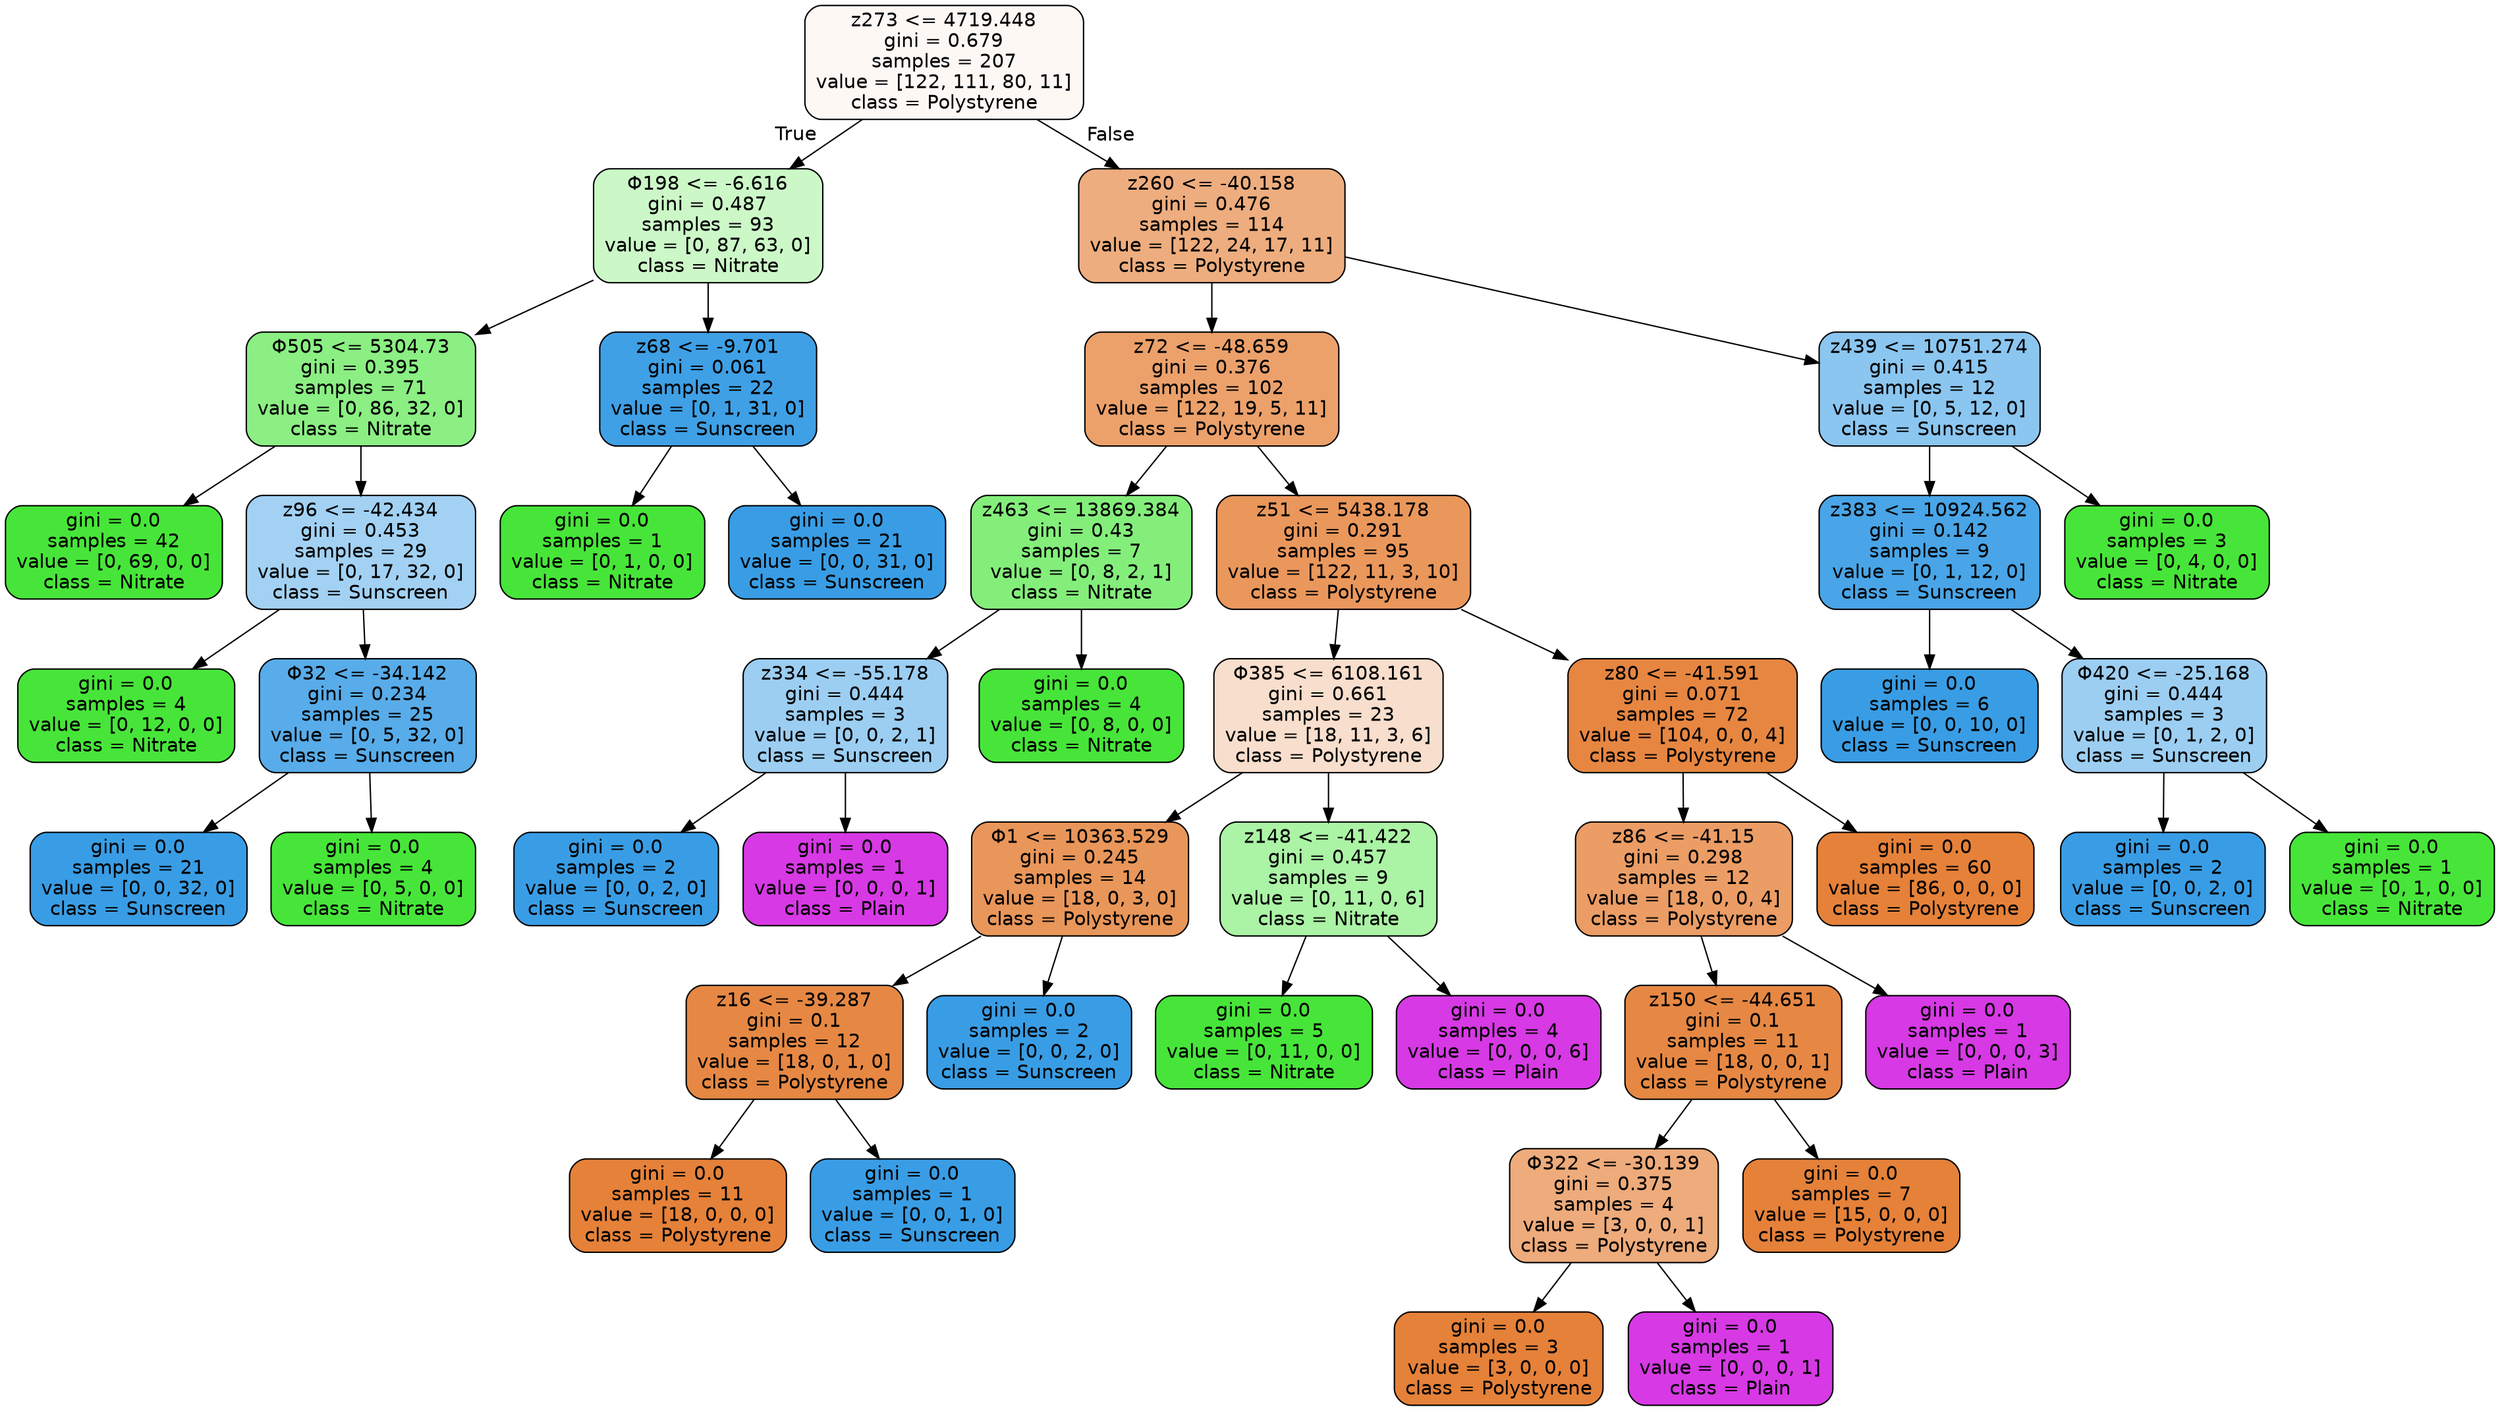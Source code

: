 digraph Tree {
node [shape=box, style="filled, rounded", color="black", fontname="helvetica"] ;
edge [fontname="helvetica"] ;
0 [label="z273 <= 4719.448\ngini = 0.679\nsamples = 207\nvalue = [122, 111, 80, 11]\nclass = Polystyrene", fillcolor="#fef8f5"] ;
1 [label="Φ198 <= -6.616\ngini = 0.487\nsamples = 93\nvalue = [0, 87, 63, 0]\nclass = Nitrate", fillcolor="#ccf8c8"] ;
0 -> 1 [labeldistance=2.5, labelangle=45, headlabel="True"] ;
2 [label="Φ505 <= 5304.73\ngini = 0.395\nsamples = 71\nvalue = [0, 86, 32, 0]\nclass = Nitrate", fillcolor="#8bef83"] ;
1 -> 2 ;
3 [label="gini = 0.0\nsamples = 42\nvalue = [0, 69, 0, 0]\nclass = Nitrate", fillcolor="#47e539"] ;
2 -> 3 ;
4 [label="z96 <= -42.434\ngini = 0.453\nsamples = 29\nvalue = [0, 17, 32, 0]\nclass = Sunscreen", fillcolor="#a2d1f3"] ;
2 -> 4 ;
5 [label="gini = 0.0\nsamples = 4\nvalue = [0, 12, 0, 0]\nclass = Nitrate", fillcolor="#47e539"] ;
4 -> 5 ;
6 [label="Φ32 <= -34.142\ngini = 0.234\nsamples = 25\nvalue = [0, 5, 32, 0]\nclass = Sunscreen", fillcolor="#58ace9"] ;
4 -> 6 ;
7 [label="gini = 0.0\nsamples = 21\nvalue = [0, 0, 32, 0]\nclass = Sunscreen", fillcolor="#399de5"] ;
6 -> 7 ;
8 [label="gini = 0.0\nsamples = 4\nvalue = [0, 5, 0, 0]\nclass = Nitrate", fillcolor="#47e539"] ;
6 -> 8 ;
9 [label="z68 <= -9.701\ngini = 0.061\nsamples = 22\nvalue = [0, 1, 31, 0]\nclass = Sunscreen", fillcolor="#3fa0e6"] ;
1 -> 9 ;
10 [label="gini = 0.0\nsamples = 1\nvalue = [0, 1, 0, 0]\nclass = Nitrate", fillcolor="#47e539"] ;
9 -> 10 ;
11 [label="gini = 0.0\nsamples = 21\nvalue = [0, 0, 31, 0]\nclass = Sunscreen", fillcolor="#399de5"] ;
9 -> 11 ;
12 [label="z260 <= -40.158\ngini = 0.476\nsamples = 114\nvalue = [122, 24, 17, 11]\nclass = Polystyrene", fillcolor="#eead7e"] ;
0 -> 12 [labeldistance=2.5, labelangle=-45, headlabel="False"] ;
13 [label="z72 <= -48.659\ngini = 0.376\nsamples = 102\nvalue = [122, 19, 5, 11]\nclass = Polystyrene", fillcolor="#eca16b"] ;
12 -> 13 ;
14 [label="z463 <= 13869.384\ngini = 0.43\nsamples = 7\nvalue = [0, 8, 2, 1]\nclass = Nitrate", fillcolor="#84ee7b"] ;
13 -> 14 ;
15 [label="z334 <= -55.178\ngini = 0.444\nsamples = 3\nvalue = [0, 0, 2, 1]\nclass = Sunscreen", fillcolor="#9ccef2"] ;
14 -> 15 ;
16 [label="gini = 0.0\nsamples = 2\nvalue = [0, 0, 2, 0]\nclass = Sunscreen", fillcolor="#399de5"] ;
15 -> 16 ;
17 [label="gini = 0.0\nsamples = 1\nvalue = [0, 0, 0, 1]\nclass = Plain", fillcolor="#d739e5"] ;
15 -> 17 ;
18 [label="gini = 0.0\nsamples = 4\nvalue = [0, 8, 0, 0]\nclass = Nitrate", fillcolor="#47e539"] ;
14 -> 18 ;
19 [label="z51 <= 5438.178\ngini = 0.291\nsamples = 95\nvalue = [122, 11, 3, 10]\nclass = Polystyrene", fillcolor="#ea975c"] ;
13 -> 19 ;
20 [label="Φ385 <= 6108.161\ngini = 0.661\nsamples = 23\nvalue = [18, 11, 3, 6]\nclass = Polystyrene", fillcolor="#f8decc"] ;
19 -> 20 ;
21 [label="Φ1 <= 10363.529\ngini = 0.245\nsamples = 14\nvalue = [18, 0, 3, 0]\nclass = Polystyrene", fillcolor="#e9965a"] ;
20 -> 21 ;
22 [label="z16 <= -39.287\ngini = 0.1\nsamples = 12\nvalue = [18, 0, 1, 0]\nclass = Polystyrene", fillcolor="#e68844"] ;
21 -> 22 ;
23 [label="gini = 0.0\nsamples = 11\nvalue = [18, 0, 0, 0]\nclass = Polystyrene", fillcolor="#e58139"] ;
22 -> 23 ;
24 [label="gini = 0.0\nsamples = 1\nvalue = [0, 0, 1, 0]\nclass = Sunscreen", fillcolor="#399de5"] ;
22 -> 24 ;
25 [label="gini = 0.0\nsamples = 2\nvalue = [0, 0, 2, 0]\nclass = Sunscreen", fillcolor="#399de5"] ;
21 -> 25 ;
26 [label="z148 <= -41.422\ngini = 0.457\nsamples = 9\nvalue = [0, 11, 0, 6]\nclass = Nitrate", fillcolor="#abf3a5"] ;
20 -> 26 ;
27 [label="gini = 0.0\nsamples = 5\nvalue = [0, 11, 0, 0]\nclass = Nitrate", fillcolor="#47e539"] ;
26 -> 27 ;
28 [label="gini = 0.0\nsamples = 4\nvalue = [0, 0, 0, 6]\nclass = Plain", fillcolor="#d739e5"] ;
26 -> 28 ;
29 [label="z80 <= -41.591\ngini = 0.071\nsamples = 72\nvalue = [104, 0, 0, 4]\nclass = Polystyrene", fillcolor="#e68641"] ;
19 -> 29 ;
30 [label="z86 <= -41.15\ngini = 0.298\nsamples = 12\nvalue = [18, 0, 0, 4]\nclass = Polystyrene", fillcolor="#eb9d65"] ;
29 -> 30 ;
31 [label="z150 <= -44.651\ngini = 0.1\nsamples = 11\nvalue = [18, 0, 0, 1]\nclass = Polystyrene", fillcolor="#e68844"] ;
30 -> 31 ;
32 [label="Φ322 <= -30.139\ngini = 0.375\nsamples = 4\nvalue = [3, 0, 0, 1]\nclass = Polystyrene", fillcolor="#eeab7b"] ;
31 -> 32 ;
33 [label="gini = 0.0\nsamples = 3\nvalue = [3, 0, 0, 0]\nclass = Polystyrene", fillcolor="#e58139"] ;
32 -> 33 ;
34 [label="gini = 0.0\nsamples = 1\nvalue = [0, 0, 0, 1]\nclass = Plain", fillcolor="#d739e5"] ;
32 -> 34 ;
35 [label="gini = 0.0\nsamples = 7\nvalue = [15, 0, 0, 0]\nclass = Polystyrene", fillcolor="#e58139"] ;
31 -> 35 ;
36 [label="gini = 0.0\nsamples = 1\nvalue = [0, 0, 0, 3]\nclass = Plain", fillcolor="#d739e5"] ;
30 -> 36 ;
37 [label="gini = 0.0\nsamples = 60\nvalue = [86, 0, 0, 0]\nclass = Polystyrene", fillcolor="#e58139"] ;
29 -> 37 ;
38 [label="z439 <= 10751.274\ngini = 0.415\nsamples = 12\nvalue = [0, 5, 12, 0]\nclass = Sunscreen", fillcolor="#8bc6f0"] ;
12 -> 38 ;
39 [label="z383 <= 10924.562\ngini = 0.142\nsamples = 9\nvalue = [0, 1, 12, 0]\nclass = Sunscreen", fillcolor="#49a5e7"] ;
38 -> 39 ;
40 [label="gini = 0.0\nsamples = 6\nvalue = [0, 0, 10, 0]\nclass = Sunscreen", fillcolor="#399de5"] ;
39 -> 40 ;
41 [label="Φ420 <= -25.168\ngini = 0.444\nsamples = 3\nvalue = [0, 1, 2, 0]\nclass = Sunscreen", fillcolor="#9ccef2"] ;
39 -> 41 ;
42 [label="gini = 0.0\nsamples = 2\nvalue = [0, 0, 2, 0]\nclass = Sunscreen", fillcolor="#399de5"] ;
41 -> 42 ;
43 [label="gini = 0.0\nsamples = 1\nvalue = [0, 1, 0, 0]\nclass = Nitrate", fillcolor="#47e539"] ;
41 -> 43 ;
44 [label="gini = 0.0\nsamples = 3\nvalue = [0, 4, 0, 0]\nclass = Nitrate", fillcolor="#47e539"] ;
38 -> 44 ;
}